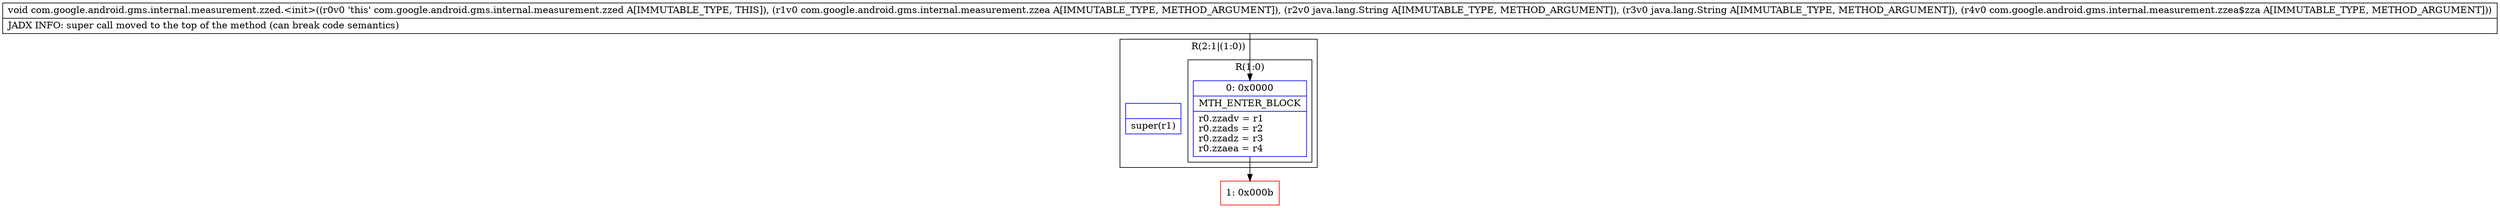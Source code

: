 digraph "CFG forcom.google.android.gms.internal.measurement.zzed.\<init\>(Lcom\/google\/android\/gms\/internal\/measurement\/zzea;Ljava\/lang\/String;Ljava\/lang\/String;Lcom\/google\/android\/gms\/internal\/measurement\/zzea$zza;)V" {
subgraph cluster_Region_1246185454 {
label = "R(2:1|(1:0))";
node [shape=record,color=blue];
Node_InsnContainer_1997732458 [shape=record,label="{|super(r1)\l}"];
subgraph cluster_Region_61863689 {
label = "R(1:0)";
node [shape=record,color=blue];
Node_0 [shape=record,label="{0\:\ 0x0000|MTH_ENTER_BLOCK\l|r0.zzadv = r1\lr0.zzads = r2\lr0.zzadz = r3\lr0.zzaea = r4\l}"];
}
}
Node_1 [shape=record,color=red,label="{1\:\ 0x000b}"];
MethodNode[shape=record,label="{void com.google.android.gms.internal.measurement.zzed.\<init\>((r0v0 'this' com.google.android.gms.internal.measurement.zzed A[IMMUTABLE_TYPE, THIS]), (r1v0 com.google.android.gms.internal.measurement.zzea A[IMMUTABLE_TYPE, METHOD_ARGUMENT]), (r2v0 java.lang.String A[IMMUTABLE_TYPE, METHOD_ARGUMENT]), (r3v0 java.lang.String A[IMMUTABLE_TYPE, METHOD_ARGUMENT]), (r4v0 com.google.android.gms.internal.measurement.zzea$zza A[IMMUTABLE_TYPE, METHOD_ARGUMENT]))  | JADX INFO: super call moved to the top of the method (can break code semantics)\l}"];
MethodNode -> Node_0;
Node_0 -> Node_1;
}

